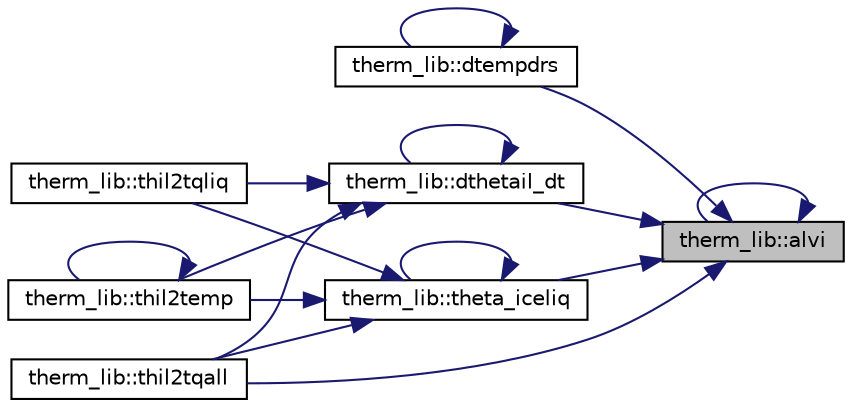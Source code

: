 digraph "therm_lib::alvi"
{
 // LATEX_PDF_SIZE
  edge [fontname="Helvetica",fontsize="10",labelfontname="Helvetica",labelfontsize="10"];
  node [fontname="Helvetica",fontsize="10",shape=record];
  rankdir="RL";
  Node1 [label="therm_lib::alvi",height=0.2,width=0.4,color="black", fillcolor="grey75", style="filled", fontcolor="black",tooltip=" "];
  Node1 -> Node1 [dir="back",color="midnightblue",fontsize="10",style="solid"];
  Node1 -> Node2 [dir="back",color="midnightblue",fontsize="10",style="solid"];
  Node2 [label="therm_lib::dtempdrs",height=0.2,width=0.4,color="black", fillcolor="white", style="filled",URL="$namespacetherm__lib.html#a98f9f548762461093dfbe7604fcc5601",tooltip=" "];
  Node2 -> Node2 [dir="back",color="midnightblue",fontsize="10",style="solid"];
  Node1 -> Node3 [dir="back",color="midnightblue",fontsize="10",style="solid"];
  Node3 [label="therm_lib::dthetail_dt",height=0.2,width=0.4,color="black", fillcolor="white", style="filled",URL="$namespacetherm__lib.html#aece12bd6eb1571019dc09b9968d7e07e",tooltip=" "];
  Node3 -> Node3 [dir="back",color="midnightblue",fontsize="10",style="solid"];
  Node3 -> Node4 [dir="back",color="midnightblue",fontsize="10",style="solid"];
  Node4 [label="therm_lib::thil2temp",height=0.2,width=0.4,color="black", fillcolor="white", style="filled",URL="$namespacetherm__lib.html#ac1f38c4afbbc3cf5a540d4e87c8b22c8",tooltip=" "];
  Node4 -> Node4 [dir="back",color="midnightblue",fontsize="10",style="solid"];
  Node3 -> Node5 [dir="back",color="midnightblue",fontsize="10",style="solid"];
  Node5 [label="therm_lib::thil2tqall",height=0.2,width=0.4,color="black", fillcolor="white", style="filled",URL="$namespacetherm__lib.html#a8fda8004633d91addcf1c6004df3bd88",tooltip=" "];
  Node3 -> Node6 [dir="back",color="midnightblue",fontsize="10",style="solid"];
  Node6 [label="therm_lib::thil2tqliq",height=0.2,width=0.4,color="black", fillcolor="white", style="filled",URL="$namespacetherm__lib.html#a0285be7469fbc289302f23bd321fce36",tooltip=" "];
  Node1 -> Node7 [dir="back",color="midnightblue",fontsize="10",style="solid"];
  Node7 [label="therm_lib::theta_iceliq",height=0.2,width=0.4,color="black", fillcolor="white", style="filled",URL="$namespacetherm__lib.html#a15a79fc7dd2aaabe7bc7da287e531324",tooltip=" "];
  Node7 -> Node7 [dir="back",color="midnightblue",fontsize="10",style="solid"];
  Node7 -> Node4 [dir="back",color="midnightblue",fontsize="10",style="solid"];
  Node7 -> Node5 [dir="back",color="midnightblue",fontsize="10",style="solid"];
  Node7 -> Node6 [dir="back",color="midnightblue",fontsize="10",style="solid"];
  Node1 -> Node5 [dir="back",color="midnightblue",fontsize="10",style="solid"];
}
